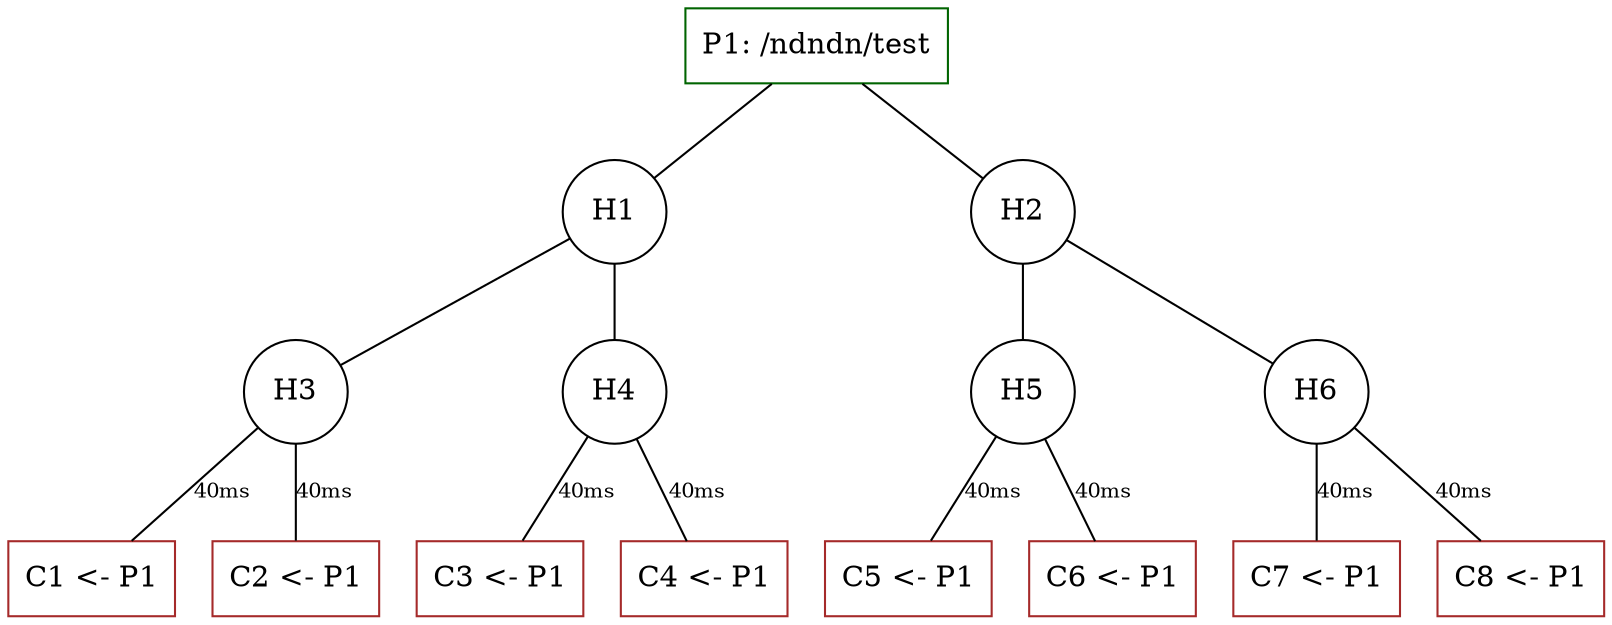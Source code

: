digraph finite_state_machine {
    //layout="dot"
    edge [ arrowhead=none fontsize=10 ];

    subgraph hubs { // all hubs should be listed here
        // hub nodes should follow format H + index 
        node [shape = circle, rank = 5];
        H1; H2; H3; H4; H5; H6;
        
        H1 -> H3;
        H1 -> H4;
        H2 -> H5;
        H2 -> H6;
    }

    subgraph producers { // all producers are listed here
        // producer nodes should follow format P + index
        rank = source
        node [shape=rect, color = darkgreen];

        P1 [color = darkgreen, label="P1: /ndndn/test"];
    }
    P1 -> H1;
    P1 -> H2;

    subgraph consumers { // all consumer clusters are lister here
        // consumer cluster nodes should follow format C + index
        // the label for consumer cluster should follow format:
        // 		Cx<number of consumers> <- <producer id> [<producer id>, ...]
        rank = sink
        node [shape = rect, color = brown];
        C1 [label = "C1 <- P1"];
        C2 [label = "C2 <- P1"];
        C3 [label = "C3 <- P1"];
        C4 [label = "C4 <- P1"];
        C5 [label = "C5 <- P1"];
        C6 [label = "C6 <- P1"];
        C7 [label = "C7 <- P1"];
        C8 [label = "C8 <- P1"];
    }

    C1 -> H3 [label = "40ms"];
    C2 -> H3 [label = "40ms"];
    C3 -> H4 [label = "40ms"];
    C4 -> H4 [label = "40ms"];
    C5 -> H5 [label = "40ms"];
    C6 -> H5 [label = "40ms"];
    C7 -> H6 [label = "40ms"];
    C8 -> H6 [label = "40ms"];
}
